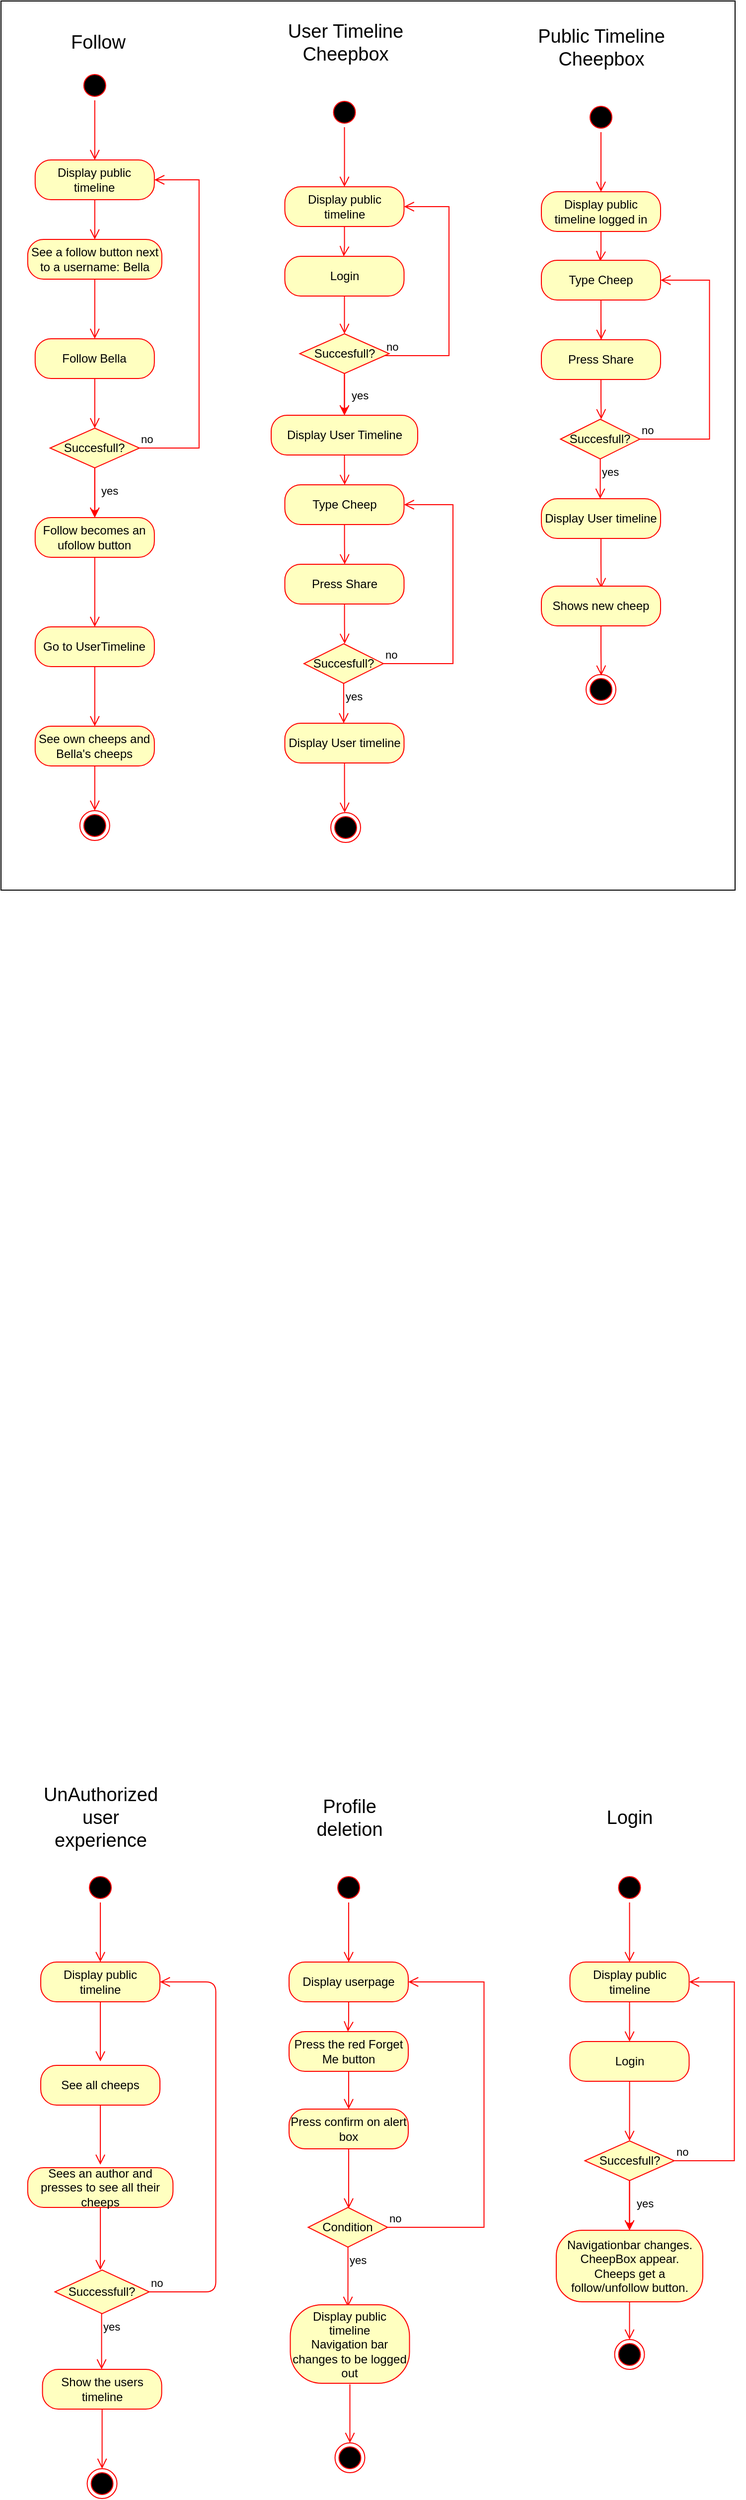 <mxfile>
    <diagram id="T1P9fpR9Zt5OswFBoEtl" name="Page-1">
        <mxGraphModel dx="2916" dy="734" grid="0" gridSize="10" guides="1" tooltips="1" connect="1" arrows="1" fold="1" page="1" pageScale="1" pageWidth="850" pageHeight="1100" background="#ffffff" math="0" shadow="0">
            <root>
                <mxCell id="0"/>
                <mxCell id="1" parent="0"/>
                <mxCell id="332" value="" style="rounded=0;whiteSpace=wrap;html=1;fontColor=#000000;fillColor=none;" parent="1" vertex="1">
                    <mxGeometry x="-1638" y="27" width="739" height="895" as="geometry"/>
                </mxCell>
                <mxCell id="162" value="" style="ellipse;html=1;shape=startState;fillColor=#000000;strokeColor=#ff0000;" parent="1" vertex="1">
                    <mxGeometry x="-1558.6" y="97" width="30" height="30" as="geometry"/>
                </mxCell>
                <mxCell id="163" value="" style="edgeStyle=orthogonalEdgeStyle;html=1;verticalAlign=bottom;endArrow=open;endSize=8;strokeColor=#ff0000;rounded=0;" parent="1" source="162" edge="1">
                    <mxGeometry relative="1" as="geometry">
                        <mxPoint x="-1543.6" y="187" as="targetPoint"/>
                    </mxGeometry>
                </mxCell>
                <mxCell id="164" style="edgeStyle=orthogonalEdgeStyle;rounded=0;orthogonalLoop=1;jettySize=auto;html=1;exitX=0.5;exitY=1;exitDx=0;exitDy=0;" parent="1" edge="1">
                    <mxGeometry relative="1" as="geometry">
                        <mxPoint x="-1543.6" y="237" as="sourcePoint"/>
                        <mxPoint x="-1543.6" y="237" as="targetPoint"/>
                    </mxGeometry>
                </mxCell>
                <mxCell id="165" value="Display public timeline" style="rounded=1;whiteSpace=wrap;html=1;arcSize=40;fontColor=#000000;fillColor=#ffffc0;strokeColor=#ff0000;" parent="1" vertex="1">
                    <mxGeometry x="-1603.6" y="187" width="120" height="40" as="geometry"/>
                </mxCell>
                <mxCell id="166" value="" style="edgeStyle=orthogonalEdgeStyle;html=1;verticalAlign=bottom;endArrow=open;endSize=8;strokeColor=#ff0000;rounded=0;exitX=0.5;exitY=1;exitDx=0;exitDy=0;" parent="1" source="165" edge="1">
                    <mxGeometry relative="1" as="geometry">
                        <mxPoint x="-1543.6" y="267" as="targetPoint"/>
                        <Array as="points">
                            <mxPoint x="-1543.6" y="247"/>
                            <mxPoint x="-1543.6" y="247"/>
                        </Array>
                    </mxGeometry>
                </mxCell>
                <mxCell id="167" style="edgeStyle=orthogonalEdgeStyle;rounded=0;orthogonalLoop=1;jettySize=auto;html=1;entryX=0.5;entryY=0;entryDx=0;entryDy=0;strokeColor=#FF0000;" parent="1" source="168" target="172" edge="1">
                    <mxGeometry relative="1" as="geometry"/>
                </mxCell>
                <mxCell id="168" value="Succesfull?&lt;br&gt;" style="rhombus;whiteSpace=wrap;html=1;fontColor=#000000;fillColor=#ffffc0;strokeColor=#ff0000;" parent="1" vertex="1">
                    <mxGeometry x="-1588.6" y="457" width="90" height="40" as="geometry"/>
                </mxCell>
                <mxCell id="169" value="no" style="edgeStyle=orthogonalEdgeStyle;html=1;align=left;verticalAlign=bottom;endArrow=open;endSize=8;strokeColor=#ff0000;rounded=0;entryX=1;entryY=0.5;entryDx=0;entryDy=0;fontColor=#000000;labelBackgroundColor=none;" parent="1" source="168" target="165" edge="1">
                    <mxGeometry x="-1" relative="1" as="geometry">
                        <mxPoint x="-1408.6" y="417" as="targetPoint"/>
                        <Array as="points">
                            <mxPoint x="-1438.6" y="477"/>
                            <mxPoint x="-1438.6" y="207"/>
                        </Array>
                    </mxGeometry>
                </mxCell>
                <mxCell id="170" value="Follow Bella" style="rounded=1;whiteSpace=wrap;html=1;arcSize=40;fontColor=#000000;fillColor=#ffffc0;strokeColor=#ff0000;" parent="1" vertex="1">
                    <mxGeometry x="-1603.6" y="367" width="120" height="40" as="geometry"/>
                </mxCell>
                <mxCell id="171" value="" style="edgeStyle=orthogonalEdgeStyle;html=1;verticalAlign=bottom;endArrow=open;endSize=8;strokeColor=#ff0000;rounded=0;exitX=0.5;exitY=1;exitDx=0;exitDy=0;" parent="1" edge="1">
                    <mxGeometry relative="1" as="geometry">
                        <mxPoint x="-1543.6" y="457" as="targetPoint"/>
                        <mxPoint x="-1540.541" y="407" as="sourcePoint"/>
                        <Array as="points">
                            <mxPoint x="-1543.6" y="427"/>
                            <mxPoint x="-1543.6" y="427"/>
                        </Array>
                    </mxGeometry>
                </mxCell>
                <mxCell id="172" value="Follow becomes an ufollow button" style="rounded=1;whiteSpace=wrap;html=1;arcSize=40;fontColor=#000000;fillColor=#ffffc0;strokeColor=#ff0000;" parent="1" vertex="1">
                    <mxGeometry x="-1603.6" y="547" width="120" height="40" as="geometry"/>
                </mxCell>
                <mxCell id="173" value="" style="edgeStyle=orthogonalEdgeStyle;html=1;verticalAlign=bottom;endArrow=open;endSize=8;strokeColor=#ff0000;rounded=0;" parent="1" source="172" edge="1">
                    <mxGeometry relative="1" as="geometry">
                        <mxPoint x="-1543.6" y="657" as="targetPoint"/>
                    </mxGeometry>
                </mxCell>
                <mxCell id="174" value="yes" style="edgeStyle=orthogonalEdgeStyle;html=1;align=left;verticalAlign=top;endArrow=open;endSize=8;strokeColor=#ff0000;rounded=0;entryX=0.5;entryY=0;entryDx=0;entryDy=0;exitX=0.5;exitY=1;exitDx=0;exitDy=0;labelBackgroundColor=none;fontColor=#000000;" parent="1" source="168" target="172" edge="1">
                    <mxGeometry x="-0.6" y="5" relative="1" as="geometry">
                        <mxPoint x="-1328.6" y="607" as="targetPoint"/>
                        <mxPoint x="-1328.6" y="547" as="sourcePoint"/>
                        <mxPoint as="offset"/>
                    </mxGeometry>
                </mxCell>
                <mxCell id="175" value="See a follow button next to a username: Bella" style="rounded=1;whiteSpace=wrap;html=1;arcSize=40;fontColor=#000000;fillColor=#ffffc0;strokeColor=#ff0000;" parent="1" vertex="1">
                    <mxGeometry x="-1611.1" y="267" width="135" height="40" as="geometry"/>
                </mxCell>
                <mxCell id="176" value="" style="edgeStyle=orthogonalEdgeStyle;html=1;verticalAlign=bottom;endArrow=open;endSize=8;strokeColor=#ff0000;rounded=0;" parent="1" source="175" edge="1">
                    <mxGeometry relative="1" as="geometry">
                        <mxPoint x="-1543.6" y="367" as="targetPoint"/>
                    </mxGeometry>
                </mxCell>
                <mxCell id="177" value="Go to UserTimeline" style="rounded=1;whiteSpace=wrap;html=1;arcSize=40;fontColor=#000000;fillColor=#ffffc0;strokeColor=#ff0000;" parent="1" vertex="1">
                    <mxGeometry x="-1603.6" y="657" width="120" height="40" as="geometry"/>
                </mxCell>
                <mxCell id="178" value="" style="edgeStyle=orthogonalEdgeStyle;html=1;verticalAlign=bottom;endArrow=open;endSize=8;strokeColor=#ff0000;rounded=0;" parent="1" source="177" edge="1">
                    <mxGeometry relative="1" as="geometry">
                        <mxPoint x="-1543.6" y="757" as="targetPoint"/>
                    </mxGeometry>
                </mxCell>
                <mxCell id="179" value="See own cheeps and Bella's cheeps" style="rounded=1;whiteSpace=wrap;html=1;arcSize=40;fontColor=#000000;fillColor=#ffffc0;strokeColor=#ff0000;" parent="1" vertex="1">
                    <mxGeometry x="-1603.6" y="757" width="120" height="40" as="geometry"/>
                </mxCell>
                <mxCell id="180" value="" style="edgeStyle=orthogonalEdgeStyle;html=1;verticalAlign=bottom;endArrow=open;endSize=8;strokeColor=#ff0000;rounded=0;" parent="1" source="179" target="181" edge="1">
                    <mxGeometry relative="1" as="geometry">
                        <mxPoint x="-1543.6" y="857" as="targetPoint"/>
                    </mxGeometry>
                </mxCell>
                <mxCell id="181" value="" style="ellipse;html=1;shape=endState;fillColor=#000000;strokeColor=#ff0000;" parent="1" vertex="1">
                    <mxGeometry x="-1558.6" y="842" width="30" height="30" as="geometry"/>
                </mxCell>
                <mxCell id="182" value="" style="ellipse;html=1;shape=startState;fillColor=#000000;strokeColor=#ff0000;" parent="1" vertex="1">
                    <mxGeometry x="-1020.25" y="1911" width="30" height="30" as="geometry"/>
                </mxCell>
                <mxCell id="183" value="" style="edgeStyle=orthogonalEdgeStyle;html=1;verticalAlign=bottom;endArrow=open;endSize=8;strokeColor=#ff0000;rounded=0;" parent="1" source="182" edge="1">
                    <mxGeometry relative="1" as="geometry">
                        <mxPoint x="-1005.25" y="2001" as="targetPoint"/>
                    </mxGeometry>
                </mxCell>
                <mxCell id="184" style="edgeStyle=orthogonalEdgeStyle;rounded=0;orthogonalLoop=1;jettySize=auto;html=1;exitX=0.5;exitY=1;exitDx=0;exitDy=0;" parent="1" edge="1">
                    <mxGeometry relative="1" as="geometry">
                        <mxPoint x="-1005.25" y="2051" as="sourcePoint"/>
                        <mxPoint x="-1005.25" y="2051" as="targetPoint"/>
                    </mxGeometry>
                </mxCell>
                <mxCell id="185" value="Display public timeline" style="rounded=1;whiteSpace=wrap;html=1;arcSize=40;fontColor=#000000;fillColor=#ffffc0;strokeColor=#ff0000;" parent="1" vertex="1">
                    <mxGeometry x="-1065.25" y="2001" width="120" height="40" as="geometry"/>
                </mxCell>
                <mxCell id="186" value="" style="edgeStyle=orthogonalEdgeStyle;html=1;verticalAlign=bottom;endArrow=open;endSize=8;strokeColor=#ff0000;rounded=0;exitX=0.5;exitY=1;exitDx=0;exitDy=0;" parent="1" source="185" edge="1">
                    <mxGeometry relative="1" as="geometry">
                        <mxPoint x="-1005.25" y="2081" as="targetPoint"/>
                        <Array as="points">
                            <mxPoint x="-1005.25" y="2061"/>
                            <mxPoint x="-1005.25" y="2061"/>
                        </Array>
                    </mxGeometry>
                </mxCell>
                <mxCell id="187" style="edgeStyle=orthogonalEdgeStyle;rounded=0;orthogonalLoop=1;jettySize=auto;html=1;entryX=0.5;entryY=0;entryDx=0;entryDy=0;strokeColor=#FF0000;" parent="1" source="188" target="190" edge="1">
                    <mxGeometry relative="1" as="geometry"/>
                </mxCell>
                <mxCell id="188" value="Succesfull?&lt;br&gt;" style="rhombus;whiteSpace=wrap;html=1;fontColor=#000000;fillColor=#ffffc0;strokeColor=#ff0000;" parent="1" vertex="1">
                    <mxGeometry x="-1050.25" y="2181" width="90" height="40" as="geometry"/>
                </mxCell>
                <mxCell id="189" value="no" style="edgeStyle=orthogonalEdgeStyle;html=1;align=left;verticalAlign=bottom;endArrow=open;endSize=8;strokeColor=#ff0000;rounded=0;entryX=1;entryY=0.5;entryDx=0;entryDy=0;labelBackgroundColor=none;fontColor=#000000;" parent="1" source="188" target="185" edge="1">
                    <mxGeometry x="-1" relative="1" as="geometry">
                        <mxPoint x="-870.25" y="2231" as="targetPoint"/>
                        <Array as="points">
                            <mxPoint x="-899.75" y="2201"/>
                            <mxPoint x="-899.75" y="2021"/>
                        </Array>
                    </mxGeometry>
                </mxCell>
                <mxCell id="190" value="Navigationbar changes.&lt;br&gt;CheepBox appear.&lt;br&gt;Cheeps get a follow/unfollow button." style="rounded=1;whiteSpace=wrap;html=1;arcSize=36;fontColor=#000000;fillColor=#ffffc0;strokeColor=#ff0000;" parent="1" vertex="1">
                    <mxGeometry x="-1079" y="2271" width="147.5" height="72" as="geometry"/>
                </mxCell>
                <mxCell id="191" value="" style="edgeStyle=orthogonalEdgeStyle;html=1;verticalAlign=bottom;endArrow=open;endSize=8;strokeColor=#ff0000;rounded=0;" parent="1" source="190" edge="1">
                    <mxGeometry relative="1" as="geometry">
                        <mxPoint x="-1005.25" y="2381" as="targetPoint"/>
                    </mxGeometry>
                </mxCell>
                <mxCell id="192" value="yes" style="edgeStyle=orthogonalEdgeStyle;html=1;align=left;verticalAlign=top;endArrow=open;endSize=8;strokeColor=#ff0000;rounded=0;entryX=0.5;entryY=0;entryDx=0;entryDy=0;exitX=0.5;exitY=1;exitDx=0;exitDy=0;labelBackgroundColor=none;fontColor=#000000;" parent="1" source="188" target="190" edge="1">
                    <mxGeometry x="-0.6" y="5" relative="1" as="geometry">
                        <mxPoint x="-790.25" y="2331" as="targetPoint"/>
                        <mxPoint x="-790.25" y="2271" as="sourcePoint"/>
                        <mxPoint as="offset"/>
                    </mxGeometry>
                </mxCell>
                <mxCell id="193" value="Login" style="rounded=1;whiteSpace=wrap;html=1;arcSize=40;fontColor=#000000;fillColor=#ffffc0;strokeColor=#ff0000;" parent="1" vertex="1">
                    <mxGeometry x="-1065.25" y="2081" width="120" height="40" as="geometry"/>
                </mxCell>
                <mxCell id="194" value="" style="edgeStyle=orthogonalEdgeStyle;html=1;verticalAlign=bottom;endArrow=open;endSize=8;strokeColor=#ff0000;rounded=0;" parent="1" source="193" edge="1">
                    <mxGeometry relative="1" as="geometry">
                        <mxPoint x="-1005.25" y="2181" as="targetPoint"/>
                    </mxGeometry>
                </mxCell>
                <mxCell id="195" value="" style="ellipse;html=1;shape=endState;fillColor=#000000;strokeColor=#ff0000;" parent="1" vertex="1">
                    <mxGeometry x="-1020.25" y="2381" width="30" height="30" as="geometry"/>
                </mxCell>
                <mxCell id="196" value="" style="ellipse;html=1;shape=startState;fillColor=#000000;strokeColor=#ff0000;" parent="1" vertex="1">
                    <mxGeometry x="-1049" y="129" width="30" height="30" as="geometry"/>
                </mxCell>
                <mxCell id="197" value="" style="edgeStyle=orthogonalEdgeStyle;html=1;verticalAlign=bottom;endArrow=open;endSize=8;strokeColor=#ff0000;rounded=0;" parent="1" source="196" edge="1">
                    <mxGeometry relative="1" as="geometry">
                        <mxPoint x="-1034.0" y="219" as="targetPoint"/>
                    </mxGeometry>
                </mxCell>
                <mxCell id="198" style="edgeStyle=orthogonalEdgeStyle;rounded=0;orthogonalLoop=1;jettySize=auto;html=1;exitX=0.5;exitY=1;exitDx=0;exitDy=0;" parent="1" edge="1">
                    <mxGeometry relative="1" as="geometry">
                        <mxPoint x="-1034.0" y="269" as="sourcePoint"/>
                        <mxPoint x="-1034.0" y="269" as="targetPoint"/>
                    </mxGeometry>
                </mxCell>
                <mxCell id="199" value="Display public timeline logged in" style="rounded=1;whiteSpace=wrap;html=1;arcSize=40;fontColor=#000000;fillColor=#ffffc0;strokeColor=#ff0000;" parent="1" vertex="1">
                    <mxGeometry x="-1094" y="219" width="120" height="40" as="geometry"/>
                </mxCell>
                <mxCell id="200" value="" style="edgeStyle=orthogonalEdgeStyle;html=1;verticalAlign=bottom;endArrow=open;endSize=8;strokeColor=#ff0000;rounded=0;exitX=0.5;exitY=1;exitDx=0;exitDy=0;" parent="1" source="199" edge="1">
                    <mxGeometry relative="1" as="geometry">
                        <mxPoint x="-1034.75" y="289" as="targetPoint"/>
                        <Array as="points">
                            <mxPoint x="-1034" y="279"/>
                            <mxPoint x="-1034" y="279"/>
                        </Array>
                    </mxGeometry>
                </mxCell>
                <mxCell id="207" value="" style="edgeStyle=orthogonalEdgeStyle;html=1;verticalAlign=bottom;endArrow=open;endSize=8;strokeColor=#ff0000;rounded=0;entryX=0.5;entryY=0;entryDx=0;entryDy=0;" parent="1" edge="1">
                    <mxGeometry relative="1" as="geometry">
                        <mxPoint x="-1034" y="399" as="targetPoint"/>
                        <mxPoint x="-1034" y="329" as="sourcePoint"/>
                    </mxGeometry>
                </mxCell>
                <mxCell id="208" value="Type Cheep" style="rounded=1;whiteSpace=wrap;html=1;arcSize=40;fontColor=#000000;fillColor=#ffffc0;strokeColor=#ff0000;" parent="1" vertex="1">
                    <mxGeometry x="-1094" y="288" width="120" height="40" as="geometry"/>
                </mxCell>
                <mxCell id="209" value="" style="edgeStyle=orthogonalEdgeStyle;html=1;verticalAlign=bottom;endArrow=open;endSize=8;strokeColor=#ff0000;rounded=0;" parent="1" source="208" edge="1">
                    <mxGeometry relative="1" as="geometry">
                        <mxPoint x="-1033.75" y="368" as="targetPoint"/>
                    </mxGeometry>
                </mxCell>
                <mxCell id="211" value="Press Share" style="rounded=1;whiteSpace=wrap;html=1;arcSize=40;fontColor=#000000;fillColor=#ffffc0;strokeColor=#ff0000;" parent="1" vertex="1">
                    <mxGeometry x="-1094" y="368" width="120" height="40" as="geometry"/>
                </mxCell>
                <mxCell id="212" value="" style="edgeStyle=orthogonalEdgeStyle;html=1;verticalAlign=bottom;endArrow=open;endSize=8;strokeColor=#ff0000;rounded=0;" parent="1" source="211" edge="1">
                    <mxGeometry relative="1" as="geometry">
                        <mxPoint x="-1033.75" y="448" as="targetPoint"/>
                    </mxGeometry>
                </mxCell>
                <mxCell id="213" value="Succesfull?" style="rhombus;whiteSpace=wrap;html=1;fontColor=#000000;fillColor=#ffffc0;strokeColor=#ff0000;" parent="1" vertex="1">
                    <mxGeometry x="-1074.75" y="448" width="80" height="40" as="geometry"/>
                </mxCell>
                <mxCell id="214" value="no" style="edgeStyle=orthogonalEdgeStyle;html=1;align=left;verticalAlign=bottom;endArrow=open;endSize=8;strokeColor=#ff0000;rounded=0;entryX=1;entryY=0.5;entryDx=0;entryDy=0;fontColor=#000000;labelBackgroundColor=none;" parent="1" source="213" target="208" edge="1">
                    <mxGeometry x="-1" relative="1" as="geometry">
                        <mxPoint x="-894.75" y="468" as="targetPoint"/>
                        <Array as="points">
                            <mxPoint x="-924.75" y="468"/>
                            <mxPoint x="-924.75" y="308"/>
                        </Array>
                    </mxGeometry>
                </mxCell>
                <mxCell id="215" value="yes" style="edgeStyle=orthogonalEdgeStyle;html=1;align=left;verticalAlign=top;endArrow=open;endSize=8;strokeColor=#ff0000;rounded=0;fontColor=#000000;labelBackgroundColor=none;" parent="1" source="213" edge="1">
                    <mxGeometry x="-1" relative="1" as="geometry">
                        <mxPoint x="-1034.75" y="528" as="targetPoint"/>
                    </mxGeometry>
                </mxCell>
                <mxCell id="216" value="Display User timeline" style="rounded=1;whiteSpace=wrap;html=1;arcSize=40;fontColor=#000000;fillColor=#ffffc0;strokeColor=#ff0000;" parent="1" vertex="1">
                    <mxGeometry x="-1094" y="528" width="120" height="40" as="geometry"/>
                </mxCell>
                <mxCell id="217" value="" style="edgeStyle=orthogonalEdgeStyle;html=1;verticalAlign=bottom;endArrow=open;endSize=8;strokeColor=#ff0000;rounded=0;" parent="1" source="216" edge="1">
                    <mxGeometry relative="1" as="geometry">
                        <mxPoint x="-1033.75" y="618" as="targetPoint"/>
                    </mxGeometry>
                </mxCell>
                <mxCell id="218" value="" style="ellipse;html=1;shape=endState;fillColor=#000000;strokeColor=#ff0000;" parent="1" vertex="1">
                    <mxGeometry x="-1049" y="705" width="30" height="30" as="geometry"/>
                </mxCell>
                <mxCell id="219" value="" style="ellipse;html=1;shape=startState;fillColor=#000000;strokeColor=#ff0000;" parent="1" vertex="1">
                    <mxGeometry x="-1307.25" y="124" width="30" height="30" as="geometry"/>
                </mxCell>
                <mxCell id="220" value="" style="edgeStyle=orthogonalEdgeStyle;html=1;verticalAlign=bottom;endArrow=open;endSize=8;strokeColor=#ff0000;rounded=0;" parent="1" source="219" edge="1">
                    <mxGeometry relative="1" as="geometry">
                        <mxPoint x="-1292.25" y="214" as="targetPoint"/>
                    </mxGeometry>
                </mxCell>
                <mxCell id="221" style="edgeStyle=orthogonalEdgeStyle;rounded=0;orthogonalLoop=1;jettySize=auto;html=1;exitX=0.5;exitY=1;exitDx=0;exitDy=0;" parent="1" edge="1">
                    <mxGeometry relative="1" as="geometry">
                        <mxPoint x="-1292.25" y="264" as="sourcePoint"/>
                        <mxPoint x="-1292.25" y="264" as="targetPoint"/>
                    </mxGeometry>
                </mxCell>
                <mxCell id="222" value="Display public timeline" style="rounded=1;whiteSpace=wrap;html=1;arcSize=40;fontColor=#000000;fillColor=#ffffc0;strokeColor=#ff0000;" parent="1" vertex="1">
                    <mxGeometry x="-1352.25" y="214" width="120" height="40" as="geometry"/>
                </mxCell>
                <mxCell id="223" value="" style="edgeStyle=orthogonalEdgeStyle;html=1;verticalAlign=bottom;endArrow=open;endSize=8;strokeColor=#ff0000;rounded=0;exitX=0.5;exitY=1;exitDx=0;exitDy=0;" parent="1" source="222" edge="1">
                    <mxGeometry relative="1" as="geometry">
                        <mxPoint x="-1293" y="284" as="targetPoint"/>
                        <Array as="points">
                            <mxPoint x="-1292.25" y="274"/>
                            <mxPoint x="-1292.25" y="274"/>
                        </Array>
                    </mxGeometry>
                </mxCell>
                <mxCell id="224" style="edgeStyle=orthogonalEdgeStyle;rounded=0;orthogonalLoop=1;jettySize=auto;html=1;entryX=0.5;entryY=0;entryDx=0;entryDy=0;strokeColor=#FF0000;" parent="1" source="225" target="227" edge="1">
                    <mxGeometry relative="1" as="geometry"/>
                </mxCell>
                <mxCell id="225" value="Succesfull?&lt;br&gt;" style="rhombus;whiteSpace=wrap;html=1;fontColor=#000000;fillColor=#ffffc0;strokeColor=#ff0000;" parent="1" vertex="1">
                    <mxGeometry x="-1337.25" y="362" width="90" height="40" as="geometry"/>
                </mxCell>
                <mxCell id="226" value="no" style="edgeStyle=orthogonalEdgeStyle;html=1;align=left;verticalAlign=bottom;endArrow=open;endSize=8;strokeColor=#ff0000;rounded=0;entryX=1;entryY=0.5;entryDx=0;entryDy=0;labelBackgroundColor=none;fontColor=#000000;" parent="1" source="225" target="222" edge="1">
                    <mxGeometry x="-1" relative="1" as="geometry">
                        <mxPoint x="-1157.25" y="444" as="targetPoint"/>
                        <Array as="points">
                            <mxPoint x="-1187" y="384"/>
                            <mxPoint x="-1187" y="234"/>
                        </Array>
                    </mxGeometry>
                </mxCell>
                <mxCell id="227" value="Display User Timeline" style="rounded=1;whiteSpace=wrap;html=1;arcSize=40;fontColor=#000000;fillColor=#ffffc0;strokeColor=#ff0000;" parent="1" vertex="1">
                    <mxGeometry x="-1366" y="444" width="147.5" height="40" as="geometry"/>
                </mxCell>
                <mxCell id="228" value="yes" style="edgeStyle=orthogonalEdgeStyle;html=1;align=left;verticalAlign=top;endArrow=open;endSize=8;strokeColor=#ff0000;rounded=0;entryX=0.5;entryY=0;entryDx=0;entryDy=0;exitX=0.5;exitY=1;exitDx=0;exitDy=0;labelBackgroundColor=none;fontColor=#000000;" parent="1" source="225" target="227" edge="1">
                    <mxGeometry x="-0.6" y="5" relative="1" as="geometry">
                        <mxPoint x="-1077.25" y="544" as="targetPoint"/>
                        <mxPoint x="-1077.25" y="484" as="sourcePoint"/>
                        <mxPoint as="offset"/>
                    </mxGeometry>
                </mxCell>
                <mxCell id="229" value="Login" style="rounded=1;whiteSpace=wrap;html=1;arcSize=40;fontColor=#000000;fillColor=#ffffc0;strokeColor=#ff0000;" parent="1" vertex="1">
                    <mxGeometry x="-1352.25" y="284" width="120" height="40" as="geometry"/>
                </mxCell>
                <mxCell id="230" value="" style="edgeStyle=orthogonalEdgeStyle;html=1;verticalAlign=bottom;endArrow=open;endSize=8;strokeColor=#ff0000;rounded=0;entryX=0.5;entryY=0;entryDx=0;entryDy=0;" parent="1" source="229" target="225" edge="1">
                    <mxGeometry relative="1" as="geometry">
                        <mxPoint x="-1292.25" y="394" as="targetPoint"/>
                    </mxGeometry>
                </mxCell>
                <mxCell id="231" value="Type Cheep" style="rounded=1;whiteSpace=wrap;html=1;arcSize=40;fontColor=#000000;fillColor=#ffffc0;strokeColor=#ff0000;" parent="1" vertex="1">
                    <mxGeometry x="-1352.25" y="514" width="120" height="40" as="geometry"/>
                </mxCell>
                <mxCell id="232" value="" style="edgeStyle=orthogonalEdgeStyle;html=1;verticalAlign=bottom;endArrow=open;endSize=8;strokeColor=#ff0000;rounded=0;" parent="1" source="231" edge="1">
                    <mxGeometry relative="1" as="geometry">
                        <mxPoint x="-1292" y="594" as="targetPoint"/>
                    </mxGeometry>
                </mxCell>
                <mxCell id="233" value="" style="edgeStyle=orthogonalEdgeStyle;html=1;verticalAlign=bottom;endArrow=open;endSize=8;strokeColor=#ff0000;rounded=0;exitX=0.5;exitY=1;exitDx=0;exitDy=0;" parent="1" source="227" edge="1">
                    <mxGeometry relative="1" as="geometry">
                        <mxPoint x="-1292" y="514" as="targetPoint"/>
                        <mxPoint x="-1173" y="554" as="sourcePoint"/>
                    </mxGeometry>
                </mxCell>
                <mxCell id="234" value="Press Share" style="rounded=1;whiteSpace=wrap;html=1;arcSize=40;fontColor=#000000;fillColor=#ffffc0;strokeColor=#ff0000;" parent="1" vertex="1">
                    <mxGeometry x="-1352.25" y="594" width="120" height="40" as="geometry"/>
                </mxCell>
                <mxCell id="235" value="" style="edgeStyle=orthogonalEdgeStyle;html=1;verticalAlign=bottom;endArrow=open;endSize=8;strokeColor=#ff0000;rounded=0;" parent="1" source="234" edge="1">
                    <mxGeometry relative="1" as="geometry">
                        <mxPoint x="-1292" y="674" as="targetPoint"/>
                    </mxGeometry>
                </mxCell>
                <mxCell id="236" value="Succesfull?" style="rhombus;whiteSpace=wrap;html=1;fontColor=#000000;fillColor=#ffffc0;strokeColor=#ff0000;" parent="1" vertex="1">
                    <mxGeometry x="-1333" y="674" width="80" height="40" as="geometry"/>
                </mxCell>
                <mxCell id="237" value="no" style="edgeStyle=orthogonalEdgeStyle;html=1;align=left;verticalAlign=bottom;endArrow=open;endSize=8;strokeColor=#ff0000;rounded=0;entryX=1;entryY=0.5;entryDx=0;entryDy=0;labelBackgroundColor=none;fontColor=#000000;" parent="1" source="236" target="231" edge="1">
                    <mxGeometry x="-1" relative="1" as="geometry">
                        <mxPoint x="-1153" y="694" as="targetPoint"/>
                        <Array as="points">
                            <mxPoint x="-1183" y="694"/>
                            <mxPoint x="-1183" y="534"/>
                        </Array>
                    </mxGeometry>
                </mxCell>
                <mxCell id="238" value="yes" style="edgeStyle=orthogonalEdgeStyle;html=1;align=left;verticalAlign=top;endArrow=open;endSize=8;strokeColor=#ff0000;rounded=0;labelBackgroundColor=none;fontColor=#000000;" parent="1" source="236" edge="1">
                    <mxGeometry x="-1" relative="1" as="geometry">
                        <mxPoint x="-1293" y="754" as="targetPoint"/>
                    </mxGeometry>
                </mxCell>
                <mxCell id="239" value="Display User timeline" style="rounded=1;whiteSpace=wrap;html=1;arcSize=40;fontColor=#000000;fillColor=#ffffc0;strokeColor=#ff0000;" parent="1" vertex="1">
                    <mxGeometry x="-1352.25" y="754" width="120" height="40" as="geometry"/>
                </mxCell>
                <mxCell id="240" value="" style="edgeStyle=orthogonalEdgeStyle;html=1;verticalAlign=bottom;endArrow=open;endSize=8;strokeColor=#ff0000;rounded=0;" parent="1" source="239" edge="1">
                    <mxGeometry relative="1" as="geometry">
                        <mxPoint x="-1292" y="844" as="targetPoint"/>
                    </mxGeometry>
                </mxCell>
                <mxCell id="241" value="" style="ellipse;html=1;shape=endState;fillColor=#000000;strokeColor=#ff0000;" parent="1" vertex="1">
                    <mxGeometry x="-1306" y="844" width="30" height="30" as="geometry"/>
                </mxCell>
                <mxCell id="242" value="&lt;font color=&quot;#000000&quot; style=&quot;font-size: 19px;&quot;&gt;User Timeline Cheepbox&lt;/font&gt;" style="text;html=1;strokeColor=none;fillColor=none;align=center;verticalAlign=middle;whiteSpace=wrap;rounded=0;" parent="1" vertex="1">
                    <mxGeometry x="-1351" y="54" width="120" height="30" as="geometry"/>
                </mxCell>
                <mxCell id="243" value="&lt;font color=&quot;#000000&quot; style=&quot;font-size: 19px;&quot;&gt;Public Timeline Cheepbox&lt;/font&gt;" style="text;html=1;strokeColor=none;fillColor=none;align=center;verticalAlign=middle;whiteSpace=wrap;rounded=0;" parent="1" vertex="1">
                    <mxGeometry x="-1100.5" y="59" width="133" height="30" as="geometry"/>
                </mxCell>
                <mxCell id="244" value="&lt;font color=&quot;#000000&quot; style=&quot;font-size: 19px;&quot;&gt;Login&lt;/font&gt;" style="text;html=1;strokeColor=none;fillColor=none;align=center;verticalAlign=middle;whiteSpace=wrap;rounded=0;" parent="1" vertex="1">
                    <mxGeometry x="-1065.25" y="1841" width="120" height="30" as="geometry"/>
                </mxCell>
                <mxCell id="245" value="&lt;font color=&quot;#000000&quot; style=&quot;font-size: 19px;&quot;&gt;Follow&lt;/font&gt;" style="text;html=1;strokeColor=none;fillColor=none;align=center;verticalAlign=middle;whiteSpace=wrap;rounded=0;" parent="1" vertex="1">
                    <mxGeometry x="-1600.48" y="54" width="120" height="30" as="geometry"/>
                </mxCell>
                <mxCell id="267" value="" style="ellipse;html=1;shape=startState;fillColor=#000000;strokeColor=#ff0000;" parent="1" vertex="1">
                    <mxGeometry x="-1303" y="1911" width="30" height="30" as="geometry"/>
                </mxCell>
                <mxCell id="268" value="" style="edgeStyle=orthogonalEdgeStyle;html=1;verticalAlign=bottom;endArrow=open;endSize=8;strokeColor=#ff0000;rounded=0;" parent="1" source="267" edge="1">
                    <mxGeometry relative="1" as="geometry">
                        <mxPoint x="-1288" y="2001" as="targetPoint"/>
                    </mxGeometry>
                </mxCell>
                <mxCell id="269" style="edgeStyle=orthogonalEdgeStyle;rounded=0;orthogonalLoop=1;jettySize=auto;html=1;exitX=0.5;exitY=1;exitDx=0;exitDy=0;" parent="1" edge="1">
                    <mxGeometry relative="1" as="geometry">
                        <mxPoint x="-1288" y="2051" as="sourcePoint"/>
                        <mxPoint x="-1288" y="2051" as="targetPoint"/>
                    </mxGeometry>
                </mxCell>
                <mxCell id="270" value="Display userpage" style="rounded=1;whiteSpace=wrap;html=1;arcSize=40;fontColor=#000000;fillColor=#ffffc0;strokeColor=#ff0000;" parent="1" vertex="1">
                    <mxGeometry x="-1348" y="2001" width="120" height="40" as="geometry"/>
                </mxCell>
                <mxCell id="271" value="" style="edgeStyle=orthogonalEdgeStyle;html=1;verticalAlign=bottom;endArrow=open;endSize=8;strokeColor=#ff0000;rounded=0;exitX=0.5;exitY=1;exitDx=0;exitDy=0;" parent="1" source="270" edge="1">
                    <mxGeometry relative="1" as="geometry">
                        <mxPoint x="-1288.75" y="2071" as="targetPoint"/>
                        <Array as="points">
                            <mxPoint x="-1288" y="2061"/>
                            <mxPoint x="-1288" y="2061"/>
                        </Array>
                    </mxGeometry>
                </mxCell>
                <mxCell id="272" value="Press the red Forget Me button" style="rounded=1;whiteSpace=wrap;html=1;arcSize=40;fontColor=#000000;fillColor=#ffffc0;strokeColor=#ff0000;" parent="1" vertex="1">
                    <mxGeometry x="-1348" y="2071" width="120" height="40" as="geometry"/>
                </mxCell>
                <mxCell id="273" value="" style="edgeStyle=orthogonalEdgeStyle;html=1;verticalAlign=bottom;endArrow=open;endSize=8;strokeColor=#ff0000;rounded=0;entryX=0.5;entryY=0;entryDx=0;entryDy=0;" parent="1" source="272" edge="1">
                    <mxGeometry relative="1" as="geometry">
                        <mxPoint x="-1288" y="2149" as="targetPoint"/>
                    </mxGeometry>
                </mxCell>
                <mxCell id="274" value="&lt;font color=&quot;#000000&quot; style=&quot;font-size: 19px;&quot;&gt;Profile deletion&lt;/font&gt;" style="text;html=1;strokeColor=none;fillColor=none;align=center;verticalAlign=middle;whiteSpace=wrap;rounded=0;" parent="1" vertex="1">
                    <mxGeometry x="-1346.75" y="1841" width="120" height="30" as="geometry"/>
                </mxCell>
                <mxCell id="275" value="Press confirm on alert box" style="rounded=1;whiteSpace=wrap;html=1;arcSize=40;fontColor=#000000;fillColor=#ffffc0;strokeColor=#ff0000;" parent="1" vertex="1">
                    <mxGeometry x="-1348" y="2149" width="120" height="40" as="geometry"/>
                </mxCell>
                <mxCell id="276" value="" style="edgeStyle=orthogonalEdgeStyle;html=1;verticalAlign=bottom;endArrow=open;endSize=8;strokeColor=#ff0000;rounded=0;" parent="1" source="275" edge="1">
                    <mxGeometry relative="1" as="geometry">
                        <mxPoint x="-1288" y="2249" as="targetPoint"/>
                    </mxGeometry>
                </mxCell>
                <mxCell id="277" value="Condition" style="rhombus;whiteSpace=wrap;html=1;fontColor=#000000;fillColor=#ffffc0;strokeColor=#ff0000;" parent="1" vertex="1">
                    <mxGeometry x="-1328.75" y="2248" width="80" height="40" as="geometry"/>
                </mxCell>
                <mxCell id="278" value="no" style="edgeStyle=orthogonalEdgeStyle;html=1;align=left;verticalAlign=bottom;endArrow=open;endSize=8;strokeColor=#ff0000;rounded=0;entryX=1;entryY=0.5;entryDx=0;entryDy=0;labelBackgroundColor=none;fontColor=#000000;" parent="1" source="277" target="270" edge="1">
                    <mxGeometry x="-1" relative="1" as="geometry">
                        <mxPoint x="-1148.75" y="2268" as="targetPoint"/>
                        <Array as="points">
                            <mxPoint x="-1151.75" y="2268"/>
                            <mxPoint x="-1151.75" y="2021"/>
                        </Array>
                    </mxGeometry>
                </mxCell>
                <mxCell id="279" value="yes" style="edgeStyle=orthogonalEdgeStyle;html=1;align=left;verticalAlign=top;endArrow=open;endSize=8;strokeColor=#ff0000;rounded=0;labelBackgroundColor=none;fontColor=#000000;" parent="1" source="277" edge="1">
                    <mxGeometry x="-1" relative="1" as="geometry">
                        <mxPoint x="-1288.75" y="2348" as="targetPoint"/>
                    </mxGeometry>
                </mxCell>
                <mxCell id="280" value="Display public timeline&lt;br&gt;Navigation bar changes to be logged out" style="rounded=1;whiteSpace=wrap;html=1;arcSize=40;fontColor=#000000;fillColor=#ffffc0;strokeColor=#ff0000;" parent="1" vertex="1">
                    <mxGeometry x="-1346.75" y="2346" width="120" height="79" as="geometry"/>
                </mxCell>
                <mxCell id="281" value="" style="edgeStyle=orthogonalEdgeStyle;html=1;verticalAlign=bottom;endArrow=open;endSize=8;strokeColor=#ff0000;rounded=0;" parent="1" edge="1">
                    <mxGeometry relative="1" as="geometry">
                        <mxPoint x="-1286.75" y="2485" as="targetPoint"/>
                        <mxPoint x="-1286.75" y="2426.0" as="sourcePoint"/>
                    </mxGeometry>
                </mxCell>
                <mxCell id="282" value="" style="ellipse;html=1;shape=endState;fillColor=#000000;strokeColor=#ff0000;" parent="1" vertex="1">
                    <mxGeometry x="-1301.75" y="2485" width="30" height="30" as="geometry"/>
                </mxCell>
                <mxCell id="283" value="" style="ellipse;html=1;shape=startState;fillColor=#000000;strokeColor=#ff0000;" parent="1" vertex="1">
                    <mxGeometry x="-1552.98" y="1911" width="30" height="30" as="geometry"/>
                </mxCell>
                <mxCell id="284" value="" style="edgeStyle=orthogonalEdgeStyle;html=1;verticalAlign=bottom;endArrow=open;endSize=8;strokeColor=#ff0000;rounded=0;" parent="1" source="283" edge="1">
                    <mxGeometry relative="1" as="geometry">
                        <mxPoint x="-1537.98" y="2001" as="targetPoint"/>
                    </mxGeometry>
                </mxCell>
                <mxCell id="285" style="edgeStyle=orthogonalEdgeStyle;rounded=0;orthogonalLoop=1;jettySize=auto;html=1;exitX=0.5;exitY=1;exitDx=0;exitDy=0;" parent="1" edge="1">
                    <mxGeometry relative="1" as="geometry">
                        <mxPoint x="-1537.98" y="2051" as="sourcePoint"/>
                        <mxPoint x="-1537.98" y="2051" as="targetPoint"/>
                    </mxGeometry>
                </mxCell>
                <mxCell id="286" value="&lt;font color=&quot;#000000&quot; style=&quot;font-size: 19px;&quot;&gt;UnAuthorized user experience&lt;/font&gt;" style="text;html=1;strokeColor=none;fillColor=none;align=center;verticalAlign=middle;whiteSpace=wrap;rounded=0;" parent="1" vertex="1">
                    <mxGeometry x="-1604.48" y="1841" width="133" height="30" as="geometry"/>
                </mxCell>
                <mxCell id="287" value="Display public timeline" style="rounded=1;whiteSpace=wrap;html=1;arcSize=40;fontColor=#000000;fillColor=#ffffc0;strokeColor=#ff0000;" parent="1" vertex="1">
                    <mxGeometry x="-1597.98" y="2001" width="120" height="40" as="geometry"/>
                </mxCell>
                <mxCell id="288" value="" style="edgeStyle=orthogonalEdgeStyle;html=1;verticalAlign=bottom;endArrow=open;endSize=8;strokeColor=#ff0000;" parent="1" source="287" edge="1">
                    <mxGeometry relative="1" as="geometry">
                        <mxPoint x="-1537.98" y="2101" as="targetPoint"/>
                    </mxGeometry>
                </mxCell>
                <mxCell id="289" value="See all cheeps" style="rounded=1;whiteSpace=wrap;html=1;arcSize=40;fontColor=#000000;fillColor=#ffffc0;strokeColor=#ff0000;" parent="1" vertex="1">
                    <mxGeometry x="-1597.98" y="2105" width="120" height="40" as="geometry"/>
                </mxCell>
                <mxCell id="290" value="" style="edgeStyle=orthogonalEdgeStyle;html=1;verticalAlign=bottom;endArrow=open;endSize=8;strokeColor=#ff0000;" parent="1" source="289" edge="1">
                    <mxGeometry relative="1" as="geometry">
                        <mxPoint x="-1537.98" y="2205" as="targetPoint"/>
                    </mxGeometry>
                </mxCell>
                <mxCell id="291" value="Sees an author and presses to see all their cheeps" style="rounded=1;whiteSpace=wrap;html=1;arcSize=40;fontColor=#000000;fillColor=#ffffc0;strokeColor=#ff0000;" parent="1" vertex="1">
                    <mxGeometry x="-1611.1" y="2208" width="146.25" height="40" as="geometry"/>
                </mxCell>
                <mxCell id="292" value="" style="edgeStyle=orthogonalEdgeStyle;html=1;verticalAlign=bottom;endArrow=open;endSize=8;strokeColor=#ff0000;" parent="1" source="291" edge="1">
                    <mxGeometry relative="1" as="geometry">
                        <mxPoint x="-1537.98" y="2311" as="targetPoint"/>
                    </mxGeometry>
                </mxCell>
                <mxCell id="293" value="&lt;font color=&quot;#000000&quot;&gt;Successfull?&lt;/font&gt;" style="rhombus;whiteSpace=wrap;html=1;fillColor=#ffffc0;strokeColor=#ff0000;" parent="1" vertex="1">
                    <mxGeometry x="-1583.73" y="2311" width="95" height="44" as="geometry"/>
                </mxCell>
                <mxCell id="294" value="no" style="edgeStyle=orthogonalEdgeStyle;html=1;align=left;verticalAlign=bottom;endArrow=open;endSize=8;strokeColor=#ff0000;entryX=1;entryY=0.5;entryDx=0;entryDy=0;labelBackgroundColor=none;fontColor=#000000;" parent="1" source="293" target="287" edge="1">
                    <mxGeometry x="-1" relative="1" as="geometry">
                        <mxPoint x="-1396.73" y="2331" as="targetPoint"/>
                        <Array as="points">
                            <mxPoint x="-1421.73" y="2333"/>
                            <mxPoint x="-1421.73" y="2021"/>
                        </Array>
                    </mxGeometry>
                </mxCell>
                <mxCell id="295" value="&lt;font style=&quot;&quot; color=&quot;#000000&quot;&gt;yes&lt;/font&gt;" style="edgeStyle=orthogonalEdgeStyle;html=1;align=left;verticalAlign=top;endArrow=open;endSize=8;strokeColor=#ff0000;labelBackgroundColor=none;" parent="1" source="293" edge="1">
                    <mxGeometry x="-1" relative="1" as="geometry">
                        <mxPoint x="-1536.73" y="2411" as="targetPoint"/>
                    </mxGeometry>
                </mxCell>
                <mxCell id="296" value="Show the users timeline" style="rounded=1;whiteSpace=wrap;html=1;arcSize=40;fontColor=#000000;fillColor=#ffffc0;strokeColor=#ff0000;" parent="1" vertex="1">
                    <mxGeometry x="-1596.23" y="2411" width="120" height="40" as="geometry"/>
                </mxCell>
                <mxCell id="297" value="" style="edgeStyle=orthogonalEdgeStyle;html=1;verticalAlign=bottom;endArrow=open;endSize=8;strokeColor=#ff0000;fontColor=#000000;" parent="1" source="296" edge="1">
                    <mxGeometry relative="1" as="geometry">
                        <mxPoint x="-1536.23" y="2511" as="targetPoint"/>
                    </mxGeometry>
                </mxCell>
                <mxCell id="298" value="" style="ellipse;html=1;shape=endState;fillColor=#000000;strokeColor=#ff0000;fontColor=#000000;" parent="1" vertex="1">
                    <mxGeometry x="-1551.23" y="2511" width="30" height="30" as="geometry"/>
                </mxCell>
                <mxCell id="330" value="Shows new cheep" style="rounded=1;whiteSpace=wrap;html=1;arcSize=40;fontColor=#000000;fillColor=#ffffc0;strokeColor=#ff0000;" parent="1" vertex="1">
                    <mxGeometry x="-1094" y="616" width="120" height="40" as="geometry"/>
                </mxCell>
                <mxCell id="331" value="" style="edgeStyle=orthogonalEdgeStyle;html=1;verticalAlign=bottom;endArrow=open;endSize=8;strokeColor=#ff0000;rounded=0;" parent="1" source="330" edge="1">
                    <mxGeometry relative="1" as="geometry">
                        <mxPoint x="-1033.75" y="706" as="targetPoint"/>
                    </mxGeometry>
                </mxCell>
            </root>
        </mxGraphModel>
    </diagram>
</mxfile>
